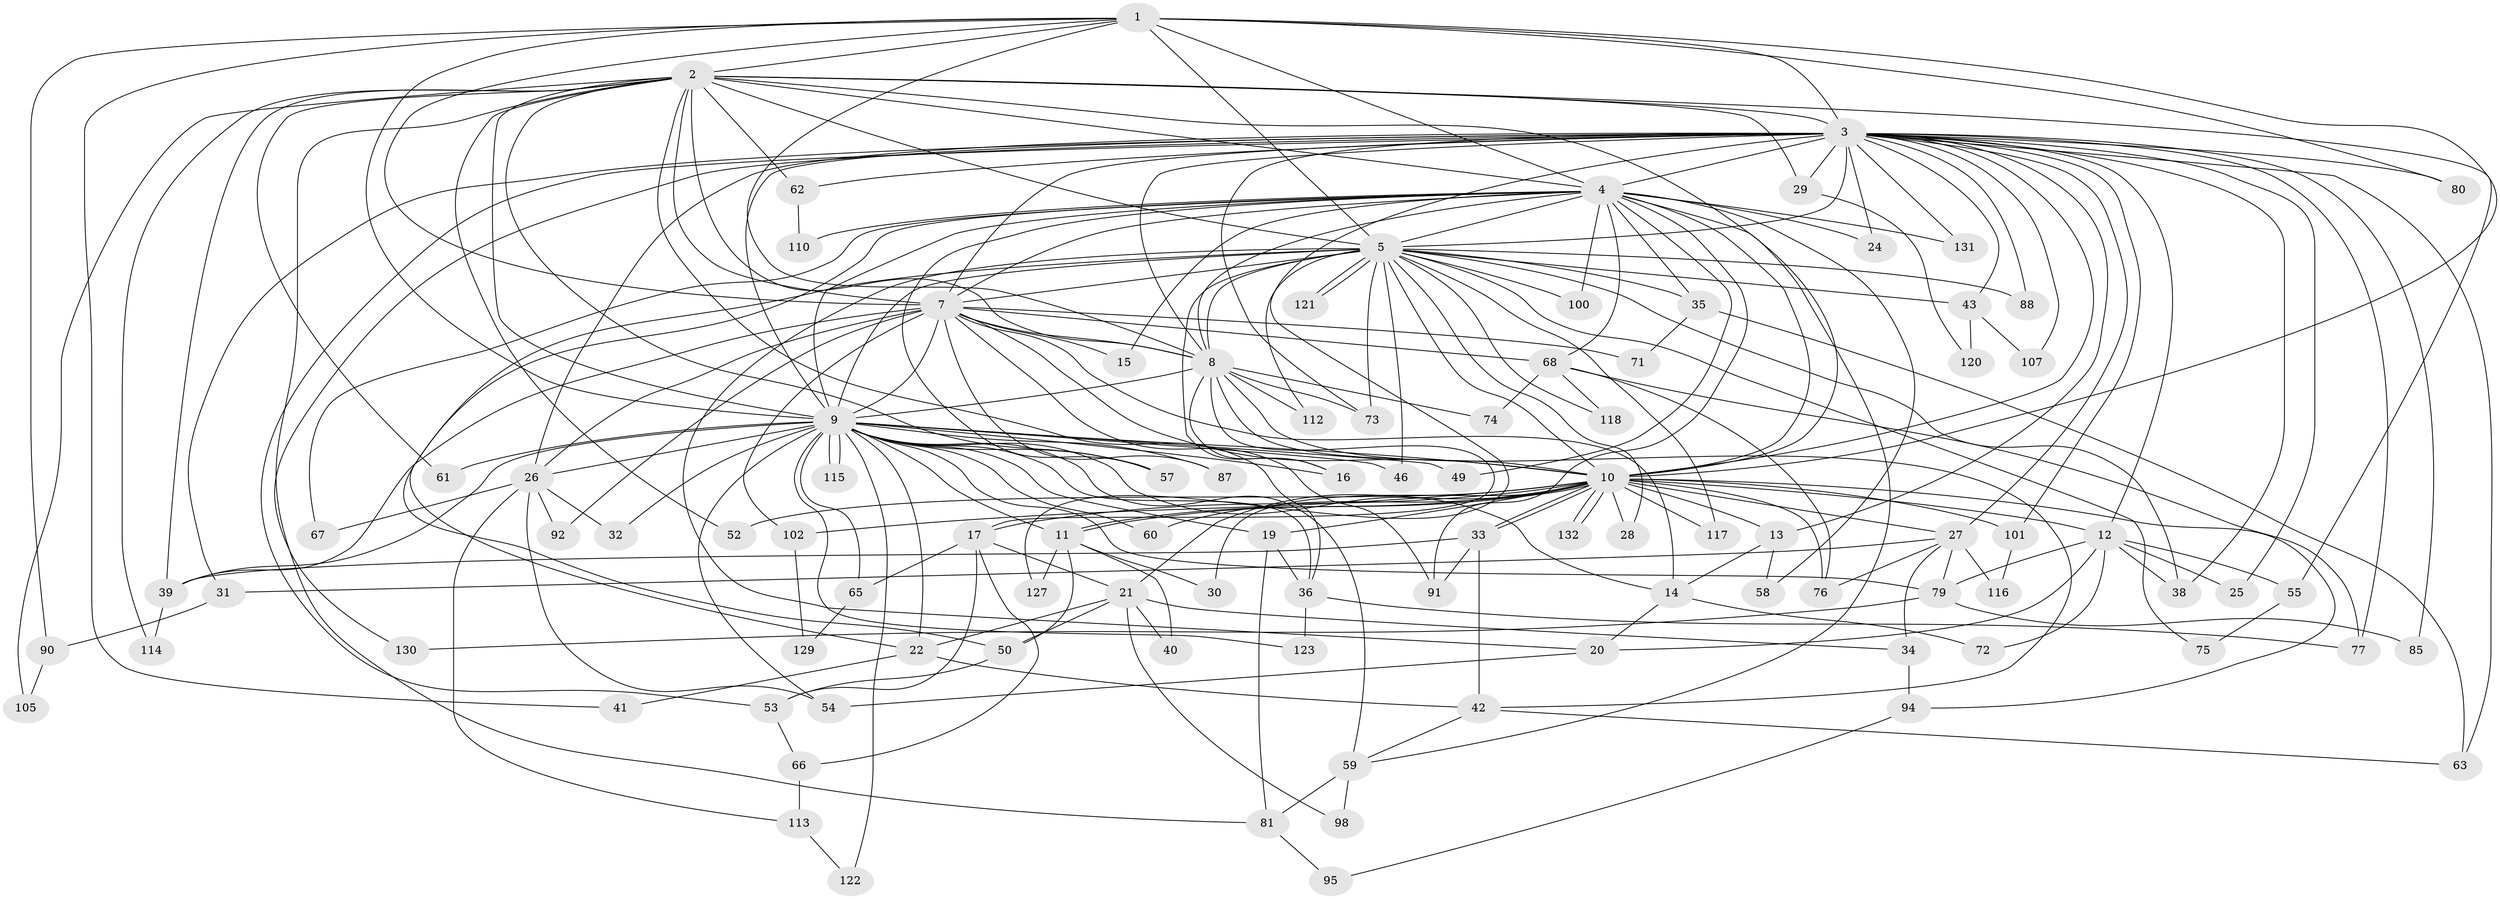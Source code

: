 // original degree distribution, {13: 0.007575757575757576, 21: 0.015151515151515152, 24: 0.015151515151515152, 27: 0.007575757575757576, 20: 0.007575757575757576, 16: 0.007575757575757576, 32: 0.007575757575757576, 31: 0.007575757575757576, 6: 0.030303030303030304, 9: 0.007575757575757576, 4: 0.11363636363636363, 2: 0.48484848484848486, 3: 0.25, 7: 0.015151515151515152, 5: 0.022727272727272728}
// Generated by graph-tools (version 1.1) at 2025/41/03/06/25 10:41:32]
// undirected, 98 vertices, 237 edges
graph export_dot {
graph [start="1"]
  node [color=gray90,style=filled];
  1 [super="+48"];
  2 [super="+128"];
  3 [super="+6"];
  4 [super="+47"];
  5 [super="+119"];
  7 [super="+23"];
  8;
  9 [super="+84"];
  10 [super="+93"];
  11 [super="+18"];
  12 [super="+44"];
  13;
  14 [super="+45"];
  15;
  16 [super="+82"];
  17;
  19;
  20 [super="+124"];
  21;
  22;
  24;
  25 [super="+78"];
  26 [super="+37"];
  27 [super="+125"];
  28;
  29;
  30;
  31;
  32;
  33 [super="+51"];
  34;
  35;
  36 [super="+64"];
  38;
  39 [super="+99"];
  40;
  41;
  42 [super="+56"];
  43 [super="+70"];
  46;
  49;
  50 [super="+103"];
  52;
  53 [super="+104"];
  54 [super="+108"];
  55;
  57 [super="+83"];
  58;
  59 [super="+96"];
  60;
  61;
  62;
  63 [super="+69"];
  65;
  66;
  67;
  68 [super="+106"];
  71;
  72;
  73 [super="+126"];
  74;
  75;
  76;
  77 [super="+89"];
  79 [super="+97"];
  80;
  81 [super="+109"];
  85 [super="+86"];
  87;
  88;
  90;
  91 [super="+111"];
  92;
  94;
  95;
  98;
  100;
  101;
  102;
  105;
  107;
  110;
  112;
  113;
  114;
  115;
  116;
  117;
  118;
  120;
  121;
  122;
  123;
  127;
  129;
  130;
  131;
  132;
  1 -- 2;
  1 -- 3 [weight=3];
  1 -- 4;
  1 -- 5;
  1 -- 7;
  1 -- 8;
  1 -- 9;
  1 -- 10;
  1 -- 41;
  1 -- 80;
  1 -- 90;
  2 -- 3 [weight=2];
  2 -- 4;
  2 -- 5;
  2 -- 7;
  2 -- 8;
  2 -- 9;
  2 -- 10 [weight=2];
  2 -- 29;
  2 -- 36;
  2 -- 39;
  2 -- 52;
  2 -- 55;
  2 -- 57;
  2 -- 61;
  2 -- 62;
  2 -- 81;
  2 -- 105;
  2 -- 114;
  3 -- 4 [weight=2];
  3 -- 5 [weight=2];
  3 -- 7 [weight=2];
  3 -- 8 [weight=2];
  3 -- 9 [weight=2];
  3 -- 10 [weight=2];
  3 -- 25 [weight=2];
  3 -- 31;
  3 -- 73;
  3 -- 80;
  3 -- 101;
  3 -- 107;
  3 -- 130;
  3 -- 77;
  3 -- 53;
  3 -- 131;
  3 -- 12;
  3 -- 13;
  3 -- 85 [weight=2];
  3 -- 88;
  3 -- 24;
  3 -- 27;
  3 -- 29;
  3 -- 38;
  3 -- 43;
  3 -- 63;
  3 -- 62;
  3 -- 127;
  3 -- 26;
  4 -- 5;
  4 -- 7;
  4 -- 8;
  4 -- 9;
  4 -- 10;
  4 -- 15;
  4 -- 24;
  4 -- 35;
  4 -- 49;
  4 -- 57 [weight=2];
  4 -- 58;
  4 -- 59;
  4 -- 67;
  4 -- 68;
  4 -- 91;
  4 -- 100;
  4 -- 110;
  4 -- 131;
  4 -- 22;
  5 -- 7 [weight=2];
  5 -- 8;
  5 -- 9;
  5 -- 10;
  5 -- 16;
  5 -- 20;
  5 -- 28;
  5 -- 35;
  5 -- 38;
  5 -- 46;
  5 -- 50;
  5 -- 73;
  5 -- 75;
  5 -- 88;
  5 -- 100;
  5 -- 112;
  5 -- 117;
  5 -- 118;
  5 -- 121;
  5 -- 121;
  5 -- 43;
  7 -- 8 [weight=2];
  7 -- 9;
  7 -- 10;
  7 -- 14;
  7 -- 15;
  7 -- 26;
  7 -- 39;
  7 -- 68;
  7 -- 87;
  7 -- 92;
  7 -- 102;
  7 -- 71;
  7 -- 91;
  8 -- 9;
  8 -- 10;
  8 -- 16;
  8 -- 17;
  8 -- 42;
  8 -- 74;
  8 -- 112;
  8 -- 73;
  9 -- 10;
  9 -- 19;
  9 -- 22;
  9 -- 26;
  9 -- 32;
  9 -- 46;
  9 -- 49;
  9 -- 54;
  9 -- 60;
  9 -- 61;
  9 -- 65;
  9 -- 79;
  9 -- 87;
  9 -- 115;
  9 -- 115;
  9 -- 122;
  9 -- 123;
  9 -- 57;
  9 -- 36;
  9 -- 14;
  9 -- 16;
  9 -- 59;
  9 -- 39;
  9 -- 11;
  10 -- 11;
  10 -- 11;
  10 -- 12;
  10 -- 13;
  10 -- 17;
  10 -- 19;
  10 -- 21;
  10 -- 27;
  10 -- 28;
  10 -- 30;
  10 -- 33;
  10 -- 33;
  10 -- 52;
  10 -- 60 [weight=2];
  10 -- 76;
  10 -- 101;
  10 -- 102;
  10 -- 117;
  10 -- 132;
  10 -- 132;
  10 -- 94;
  11 -- 30;
  11 -- 40;
  11 -- 50;
  11 -- 127;
  12 -- 55;
  12 -- 72;
  12 -- 79 [weight=2];
  12 -- 38;
  12 -- 20;
  12 -- 25;
  13 -- 14;
  13 -- 58;
  14 -- 20;
  14 -- 72;
  17 -- 21;
  17 -- 53;
  17 -- 65;
  17 -- 66;
  19 -- 36;
  19 -- 81;
  20 -- 54;
  21 -- 22;
  21 -- 34;
  21 -- 40;
  21 -- 98;
  21 -- 50;
  22 -- 41;
  22 -- 42;
  26 -- 32;
  26 -- 54;
  26 -- 67;
  26 -- 113;
  26 -- 92;
  27 -- 31;
  27 -- 34;
  27 -- 76;
  27 -- 116;
  27 -- 79;
  29 -- 120;
  31 -- 90;
  33 -- 91;
  33 -- 39;
  33 -- 42;
  34 -- 94;
  35 -- 71;
  35 -- 63;
  36 -- 77;
  36 -- 123;
  39 -- 114;
  42 -- 59;
  42 -- 63;
  43 -- 120;
  43 -- 107;
  50 -- 53;
  53 -- 66;
  55 -- 75;
  59 -- 81;
  59 -- 98;
  62 -- 110;
  65 -- 129;
  66 -- 113;
  68 -- 74;
  68 -- 77;
  68 -- 118;
  68 -- 76;
  79 -- 85;
  79 -- 130;
  81 -- 95;
  90 -- 105;
  94 -- 95;
  101 -- 116;
  102 -- 129;
  113 -- 122;
}
